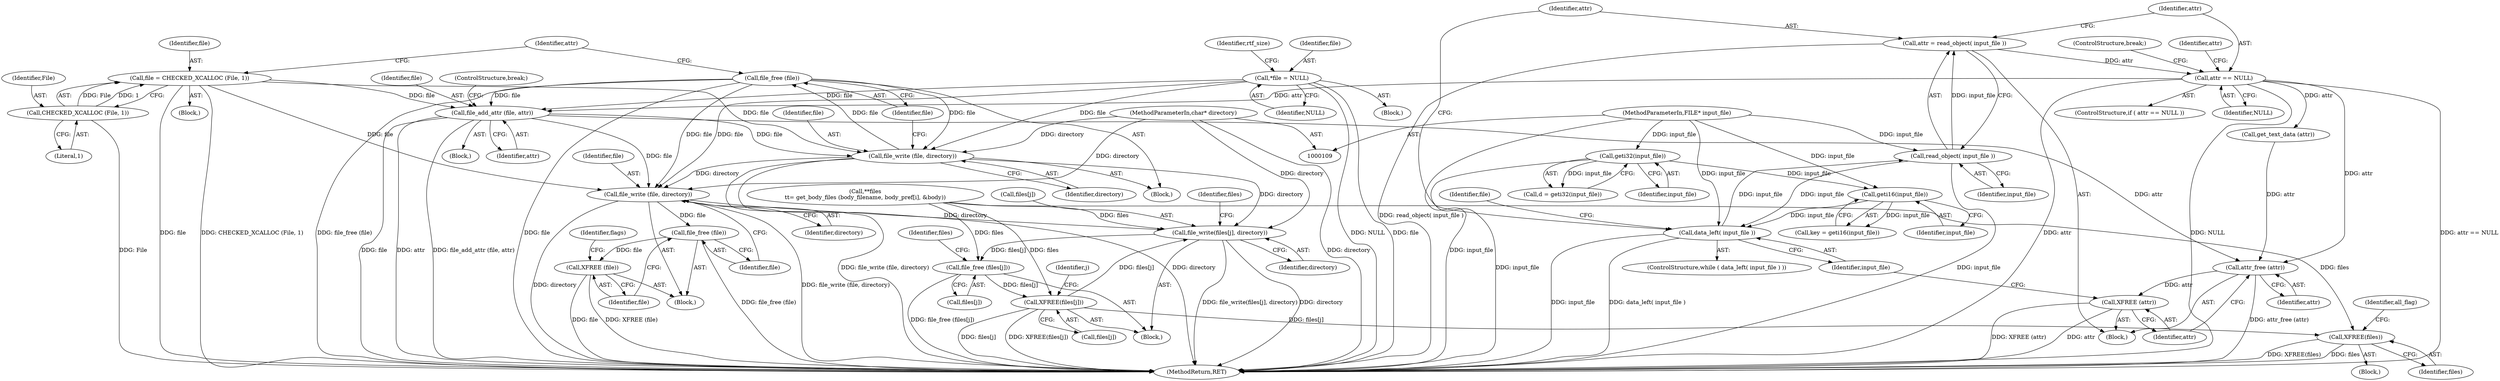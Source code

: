digraph "0_tnef_8dccf79857ceeb7a6d3e42c1e762e7b865d5344d_1@API" {
"1000191" [label="(Call,file_free (file))"];
"1000188" [label="(Call,file_write (file, directory))"];
"1000312" [label="(Call,file_add_attr (file, attr))"];
"1000195" [label="(Call,file = CHECKED_XCALLOC (File, 1))"];
"1000197" [label="(Call,CHECKED_XCALLOC (File, 1))"];
"1000191" [label="(Call,file_free (file))"];
"1000123" [label="(Call,*file = NULL)"];
"1000174" [label="(Call,attr == NULL)"];
"1000169" [label="(Call,attr = read_object( input_file ))"];
"1000171" [label="(Call,read_object( input_file ))"];
"1000166" [label="(Call,data_left( input_file ))"];
"1000160" [label="(Call,geti16(input_file))"];
"1000146" [label="(Call,geti32(input_file))"];
"1000110" [label="(MethodParameterIn,FILE* input_file)"];
"1000111" [label="(MethodParameterIn,char* directory)"];
"1000326" [label="(Call,attr_free (attr))"];
"1000328" [label="(Call,XFREE (attr))"];
"1000333" [label="(Call,file_write (file, directory))"];
"1000336" [label="(Call,file_free (file))"];
"1000338" [label="(Call,XFREE (file))"];
"1000397" [label="(Call,file_write(files[j], directory))"];
"1000402" [label="(Call,file_free (files[j]))"];
"1000406" [label="(Call,XFREE(files[j]))"];
"1000410" [label="(Call,XFREE(files))"];
"1000204" [label="(Block,)"];
"1000173" [label="(ControlStructure,if ( attr == NULL ))"];
"1000190" [label="(Identifier,directory)"];
"1000161" [label="(Identifier,input_file)"];
"1000124" [label="(Identifier,file)"];
"1000177" [label="(ControlStructure,break;)"];
"1000194" [label="(Block,)"];
"1000336" [label="(Call,file_free (file))"];
"1000338" [label="(Call,XFREE (file))"];
"1000192" [label="(Identifier,file)"];
"1000385" [label="(Block,)"];
"1000414" [label="(Identifier,all_flag)"];
"1000128" [label="(Identifier,rtf_size)"];
"1000329" [label="(Identifier,attr)"];
"1000168" [label="(Block,)"];
"1000313" [label="(Identifier,file)"];
"1000123" [label="(Call,*file = NULL)"];
"1000411" [label="(Identifier,files)"];
"1000195" [label="(Call,file = CHECKED_XCALLOC (File, 1))"];
"1000342" [label="(Identifier,flags)"];
"1000406" [label="(Call,XFREE(files[j]))"];
"1000314" [label="(Identifier,attr)"];
"1000125" [label="(Identifier,NULL)"];
"1000115" [label="(Block,)"];
"1000166" [label="(Call,data_left( input_file ))"];
"1000333" [label="(Call,file_write (file, directory))"];
"1000174" [label="(Call,attr == NULL)"];
"1000337" [label="(Identifier,file)"];
"1000191" [label="(Call,file_free (file))"];
"1000198" [label="(Identifier,File)"];
"1000335" [label="(Identifier,directory)"];
"1000110" [label="(MethodParameterIn,FILE* input_file)"];
"1000187" [label="(Block,)"];
"1000315" [label="(ControlStructure,break;)"];
"1000217" [label="(Call,get_text_data (attr))"];
"1000171" [label="(Call,read_object( input_file ))"];
"1000327" [label="(Identifier,attr)"];
"1000408" [label="(Identifier,files)"];
"1000395" [label="(Identifier,j)"];
"1000197" [label="(Call,CHECKED_XCALLOC (File, 1))"];
"1000397" [label="(Call,file_write(files[j], directory))"];
"1000144" [label="(Call,d = geti32(input_file))"];
"1000410" [label="(Call,XFREE(files))"];
"1000402" [label="(Call,file_free (files[j]))"];
"1000374" [label="(Call,**files\n\t\t= get_body_files (body_filename, body_pref[i], &body))"];
"1000328" [label="(Call,XFREE (attr))"];
"1000189" [label="(Identifier,file)"];
"1000176" [label="(Identifier,NULL)"];
"1000407" [label="(Call,files[j])"];
"1000170" [label="(Identifier,attr)"];
"1000146" [label="(Call,geti32(input_file))"];
"1000111" [label="(MethodParameterIn,char* directory)"];
"1000332" [label="(Block,)"];
"1000326" [label="(Call,attr_free (attr))"];
"1000175" [label="(Identifier,attr)"];
"1000196" [label="(Identifier,file)"];
"1000331" [label="(Identifier,file)"];
"1000158" [label="(Call,key = geti16(input_file))"];
"1000312" [label="(Call,file_add_attr (file, attr))"];
"1000396" [label="(Block,)"];
"1000401" [label="(Identifier,directory)"];
"1000334" [label="(Identifier,file)"];
"1000188" [label="(Call,file_write (file, directory))"];
"1000172" [label="(Identifier,input_file)"];
"1000398" [label="(Call,files[j])"];
"1000160" [label="(Call,geti16(input_file))"];
"1000147" [label="(Identifier,input_file)"];
"1000404" [label="(Identifier,files)"];
"1000202" [label="(Identifier,attr)"];
"1000181" [label="(Identifier,attr)"];
"1000167" [label="(Identifier,input_file)"];
"1000339" [label="(Identifier,file)"];
"1000199" [label="(Literal,1)"];
"1000169" [label="(Call,attr = read_object( input_file ))"];
"1000403" [label="(Call,files[j])"];
"1000460" [label="(MethodReturn,RET)"];
"1000165" [label="(ControlStructure,while ( data_left( input_file ) ))"];
"1000191" -> "1000187"  [label="AST: "];
"1000191" -> "1000192"  [label="CFG: "];
"1000192" -> "1000191"  [label="AST: "];
"1000202" -> "1000191"  [label="CFG: "];
"1000191" -> "1000460"  [label="DDG: file_free (file)"];
"1000191" -> "1000460"  [label="DDG: file"];
"1000191" -> "1000188"  [label="DDG: file"];
"1000188" -> "1000191"  [label="DDG: file"];
"1000191" -> "1000312"  [label="DDG: file"];
"1000191" -> "1000333"  [label="DDG: file"];
"1000188" -> "1000187"  [label="AST: "];
"1000188" -> "1000190"  [label="CFG: "];
"1000189" -> "1000188"  [label="AST: "];
"1000190" -> "1000188"  [label="AST: "];
"1000192" -> "1000188"  [label="CFG: "];
"1000188" -> "1000460"  [label="DDG: file_write (file, directory)"];
"1000188" -> "1000460"  [label="DDG: directory"];
"1000312" -> "1000188"  [label="DDG: file"];
"1000195" -> "1000188"  [label="DDG: file"];
"1000123" -> "1000188"  [label="DDG: file"];
"1000111" -> "1000188"  [label="DDG: directory"];
"1000188" -> "1000333"  [label="DDG: directory"];
"1000188" -> "1000397"  [label="DDG: directory"];
"1000312" -> "1000204"  [label="AST: "];
"1000312" -> "1000314"  [label="CFG: "];
"1000313" -> "1000312"  [label="AST: "];
"1000314" -> "1000312"  [label="AST: "];
"1000315" -> "1000312"  [label="CFG: "];
"1000312" -> "1000460"  [label="DDG: file_add_attr (file, attr)"];
"1000312" -> "1000460"  [label="DDG: file"];
"1000312" -> "1000460"  [label="DDG: attr"];
"1000195" -> "1000312"  [label="DDG: file"];
"1000123" -> "1000312"  [label="DDG: file"];
"1000174" -> "1000312"  [label="DDG: attr"];
"1000312" -> "1000326"  [label="DDG: attr"];
"1000312" -> "1000333"  [label="DDG: file"];
"1000195" -> "1000194"  [label="AST: "];
"1000195" -> "1000197"  [label="CFG: "];
"1000196" -> "1000195"  [label="AST: "];
"1000197" -> "1000195"  [label="AST: "];
"1000202" -> "1000195"  [label="CFG: "];
"1000195" -> "1000460"  [label="DDG: CHECKED_XCALLOC (File, 1)"];
"1000195" -> "1000460"  [label="DDG: file"];
"1000197" -> "1000195"  [label="DDG: File"];
"1000197" -> "1000195"  [label="DDG: 1"];
"1000195" -> "1000333"  [label="DDG: file"];
"1000197" -> "1000199"  [label="CFG: "];
"1000198" -> "1000197"  [label="AST: "];
"1000199" -> "1000197"  [label="AST: "];
"1000197" -> "1000460"  [label="DDG: File"];
"1000123" -> "1000115"  [label="AST: "];
"1000123" -> "1000125"  [label="CFG: "];
"1000124" -> "1000123"  [label="AST: "];
"1000125" -> "1000123"  [label="AST: "];
"1000128" -> "1000123"  [label="CFG: "];
"1000123" -> "1000460"  [label="DDG: NULL"];
"1000123" -> "1000460"  [label="DDG: file"];
"1000123" -> "1000333"  [label="DDG: file"];
"1000174" -> "1000173"  [label="AST: "];
"1000174" -> "1000176"  [label="CFG: "];
"1000175" -> "1000174"  [label="AST: "];
"1000176" -> "1000174"  [label="AST: "];
"1000177" -> "1000174"  [label="CFG: "];
"1000181" -> "1000174"  [label="CFG: "];
"1000174" -> "1000460"  [label="DDG: NULL"];
"1000174" -> "1000460"  [label="DDG: attr == NULL"];
"1000174" -> "1000460"  [label="DDG: attr"];
"1000169" -> "1000174"  [label="DDG: attr"];
"1000174" -> "1000217"  [label="DDG: attr"];
"1000174" -> "1000326"  [label="DDG: attr"];
"1000169" -> "1000168"  [label="AST: "];
"1000169" -> "1000171"  [label="CFG: "];
"1000170" -> "1000169"  [label="AST: "];
"1000171" -> "1000169"  [label="AST: "];
"1000175" -> "1000169"  [label="CFG: "];
"1000169" -> "1000460"  [label="DDG: read_object( input_file )"];
"1000171" -> "1000169"  [label="DDG: input_file"];
"1000171" -> "1000172"  [label="CFG: "];
"1000172" -> "1000171"  [label="AST: "];
"1000171" -> "1000460"  [label="DDG: input_file"];
"1000171" -> "1000166"  [label="DDG: input_file"];
"1000166" -> "1000171"  [label="DDG: input_file"];
"1000110" -> "1000171"  [label="DDG: input_file"];
"1000166" -> "1000165"  [label="AST: "];
"1000166" -> "1000167"  [label="CFG: "];
"1000167" -> "1000166"  [label="AST: "];
"1000170" -> "1000166"  [label="CFG: "];
"1000331" -> "1000166"  [label="CFG: "];
"1000166" -> "1000460"  [label="DDG: data_left( input_file )"];
"1000166" -> "1000460"  [label="DDG: input_file"];
"1000160" -> "1000166"  [label="DDG: input_file"];
"1000110" -> "1000166"  [label="DDG: input_file"];
"1000160" -> "1000158"  [label="AST: "];
"1000160" -> "1000161"  [label="CFG: "];
"1000161" -> "1000160"  [label="AST: "];
"1000158" -> "1000160"  [label="CFG: "];
"1000160" -> "1000158"  [label="DDG: input_file"];
"1000146" -> "1000160"  [label="DDG: input_file"];
"1000110" -> "1000160"  [label="DDG: input_file"];
"1000146" -> "1000144"  [label="AST: "];
"1000146" -> "1000147"  [label="CFG: "];
"1000147" -> "1000146"  [label="AST: "];
"1000144" -> "1000146"  [label="CFG: "];
"1000146" -> "1000460"  [label="DDG: input_file"];
"1000146" -> "1000144"  [label="DDG: input_file"];
"1000110" -> "1000146"  [label="DDG: input_file"];
"1000110" -> "1000109"  [label="AST: "];
"1000110" -> "1000460"  [label="DDG: input_file"];
"1000111" -> "1000109"  [label="AST: "];
"1000111" -> "1000460"  [label="DDG: directory"];
"1000111" -> "1000333"  [label="DDG: directory"];
"1000111" -> "1000397"  [label="DDG: directory"];
"1000326" -> "1000168"  [label="AST: "];
"1000326" -> "1000327"  [label="CFG: "];
"1000327" -> "1000326"  [label="AST: "];
"1000329" -> "1000326"  [label="CFG: "];
"1000326" -> "1000460"  [label="DDG: attr_free (attr)"];
"1000217" -> "1000326"  [label="DDG: attr"];
"1000326" -> "1000328"  [label="DDG: attr"];
"1000328" -> "1000168"  [label="AST: "];
"1000328" -> "1000329"  [label="CFG: "];
"1000329" -> "1000328"  [label="AST: "];
"1000167" -> "1000328"  [label="CFG: "];
"1000328" -> "1000460"  [label="DDG: XFREE (attr)"];
"1000328" -> "1000460"  [label="DDG: attr"];
"1000333" -> "1000332"  [label="AST: "];
"1000333" -> "1000335"  [label="CFG: "];
"1000334" -> "1000333"  [label="AST: "];
"1000335" -> "1000333"  [label="AST: "];
"1000337" -> "1000333"  [label="CFG: "];
"1000333" -> "1000460"  [label="DDG: file_write (file, directory)"];
"1000333" -> "1000460"  [label="DDG: directory"];
"1000333" -> "1000336"  [label="DDG: file"];
"1000333" -> "1000397"  [label="DDG: directory"];
"1000336" -> "1000332"  [label="AST: "];
"1000336" -> "1000337"  [label="CFG: "];
"1000337" -> "1000336"  [label="AST: "];
"1000339" -> "1000336"  [label="CFG: "];
"1000336" -> "1000460"  [label="DDG: file_free (file)"];
"1000336" -> "1000338"  [label="DDG: file"];
"1000338" -> "1000332"  [label="AST: "];
"1000338" -> "1000339"  [label="CFG: "];
"1000339" -> "1000338"  [label="AST: "];
"1000342" -> "1000338"  [label="CFG: "];
"1000338" -> "1000460"  [label="DDG: file"];
"1000338" -> "1000460"  [label="DDG: XFREE (file)"];
"1000397" -> "1000396"  [label="AST: "];
"1000397" -> "1000401"  [label="CFG: "];
"1000398" -> "1000397"  [label="AST: "];
"1000401" -> "1000397"  [label="AST: "];
"1000404" -> "1000397"  [label="CFG: "];
"1000397" -> "1000460"  [label="DDG: file_write(files[j], directory)"];
"1000397" -> "1000460"  [label="DDG: directory"];
"1000374" -> "1000397"  [label="DDG: files"];
"1000406" -> "1000397"  [label="DDG: files[j]"];
"1000397" -> "1000402"  [label="DDG: files[j]"];
"1000402" -> "1000396"  [label="AST: "];
"1000402" -> "1000403"  [label="CFG: "];
"1000403" -> "1000402"  [label="AST: "];
"1000408" -> "1000402"  [label="CFG: "];
"1000402" -> "1000460"  [label="DDG: file_free (files[j])"];
"1000374" -> "1000402"  [label="DDG: files"];
"1000402" -> "1000406"  [label="DDG: files[j]"];
"1000406" -> "1000396"  [label="AST: "];
"1000406" -> "1000407"  [label="CFG: "];
"1000407" -> "1000406"  [label="AST: "];
"1000395" -> "1000406"  [label="CFG: "];
"1000406" -> "1000460"  [label="DDG: files[j]"];
"1000406" -> "1000460"  [label="DDG: XFREE(files[j])"];
"1000374" -> "1000406"  [label="DDG: files"];
"1000406" -> "1000410"  [label="DDG: files[j]"];
"1000410" -> "1000385"  [label="AST: "];
"1000410" -> "1000411"  [label="CFG: "];
"1000411" -> "1000410"  [label="AST: "];
"1000414" -> "1000410"  [label="CFG: "];
"1000410" -> "1000460"  [label="DDG: files"];
"1000410" -> "1000460"  [label="DDG: XFREE(files)"];
"1000374" -> "1000410"  [label="DDG: files"];
}
